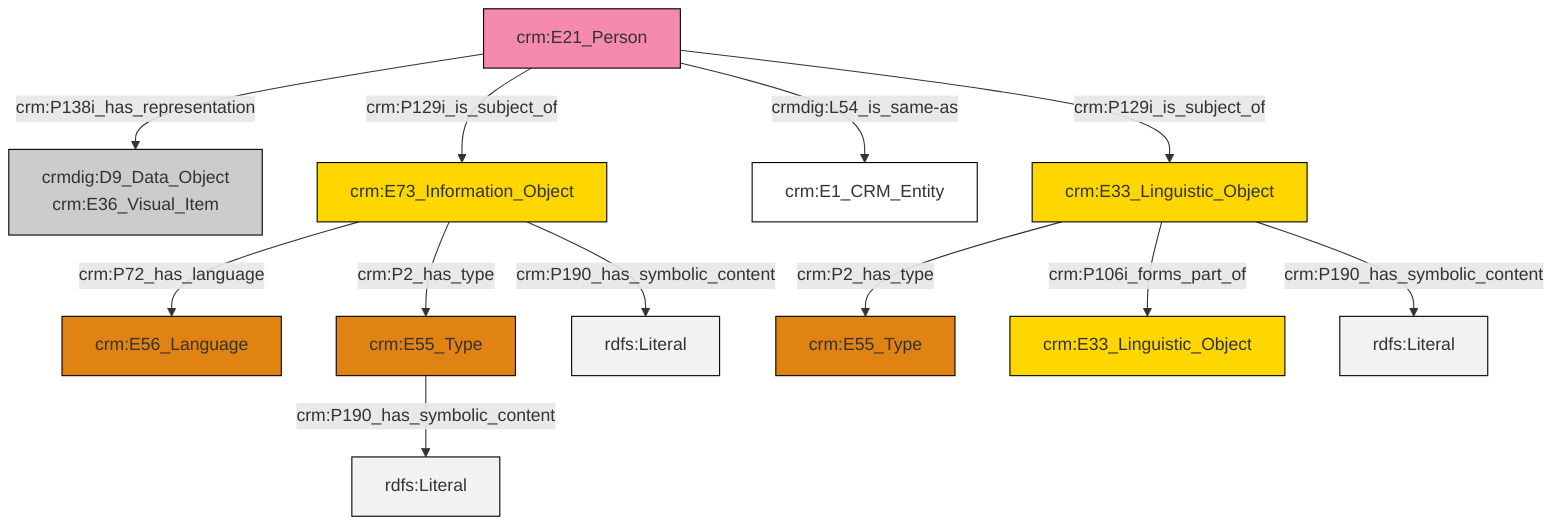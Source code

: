 graph TD
classDef Literal fill:#f2f2f2,stroke:#000000;
classDef CRM_Entity fill:#FFFFFF,stroke:#000000;
classDef Temporal_Entity fill:#00C9E6, stroke:#000000;
classDef Type fill:#E18312, stroke:#000000;
classDef Time-Span fill:#2C9C91, stroke:#000000;
classDef Appellation fill:#FFEB7F, stroke:#000000;
classDef Place fill:#008836, stroke:#000000;
classDef Persistent_Item fill:#B266B2, stroke:#000000;
classDef Conceptual_Object fill:#FFD700, stroke:#000000;
classDef Physical_Thing fill:#D2B48C, stroke:#000000;
classDef Actor fill:#f58aad, stroke:#000000;
classDef PC_Classes fill:#4ce600, stroke:#000000;
classDef Multi fill:#cccccc,stroke:#000000;

0["crm:E73_Information_Object"]:::Conceptual_Object -->|crm:P72_has_language| 1["crm:E56_Language"]:::Type
0["crm:E73_Information_Object"]:::Conceptual_Object -->|crm:P2_has_type| 2["crm:E55_Type"]:::Type
0["crm:E73_Information_Object"]:::Conceptual_Object -->|crm:P190_has_symbolic_content| 13[rdfs:Literal]:::Literal
14["crm:E21_Person"]:::Actor -->|crm:P138i_has_representation| 6["crmdig:D9_Data_Object<br>crm:E36_Visual_Item"]:::Multi
11["crm:E33_Linguistic_Object"]:::Conceptual_Object -->|crm:P2_has_type| 3["crm:E55_Type"]:::Type
14["crm:E21_Person"]:::Actor -->|crm:P129i_is_subject_of| 0["crm:E73_Information_Object"]:::Conceptual_Object
11["crm:E33_Linguistic_Object"]:::Conceptual_Object -->|crm:P106i_forms_part_of| 15["crm:E33_Linguistic_Object"]:::Conceptual_Object
2["crm:E55_Type"]:::Type -->|crm:P190_has_symbolic_content| 18[rdfs:Literal]:::Literal
11["crm:E33_Linguistic_Object"]:::Conceptual_Object -->|crm:P190_has_symbolic_content| 19[rdfs:Literal]:::Literal
14["crm:E21_Person"]:::Actor -->|crmdig:L54_is_same-as| 20["crm:E1_CRM_Entity"]:::CRM_Entity
14["crm:E21_Person"]:::Actor -->|crm:P129i_is_subject_of| 11["crm:E33_Linguistic_Object"]:::Conceptual_Object